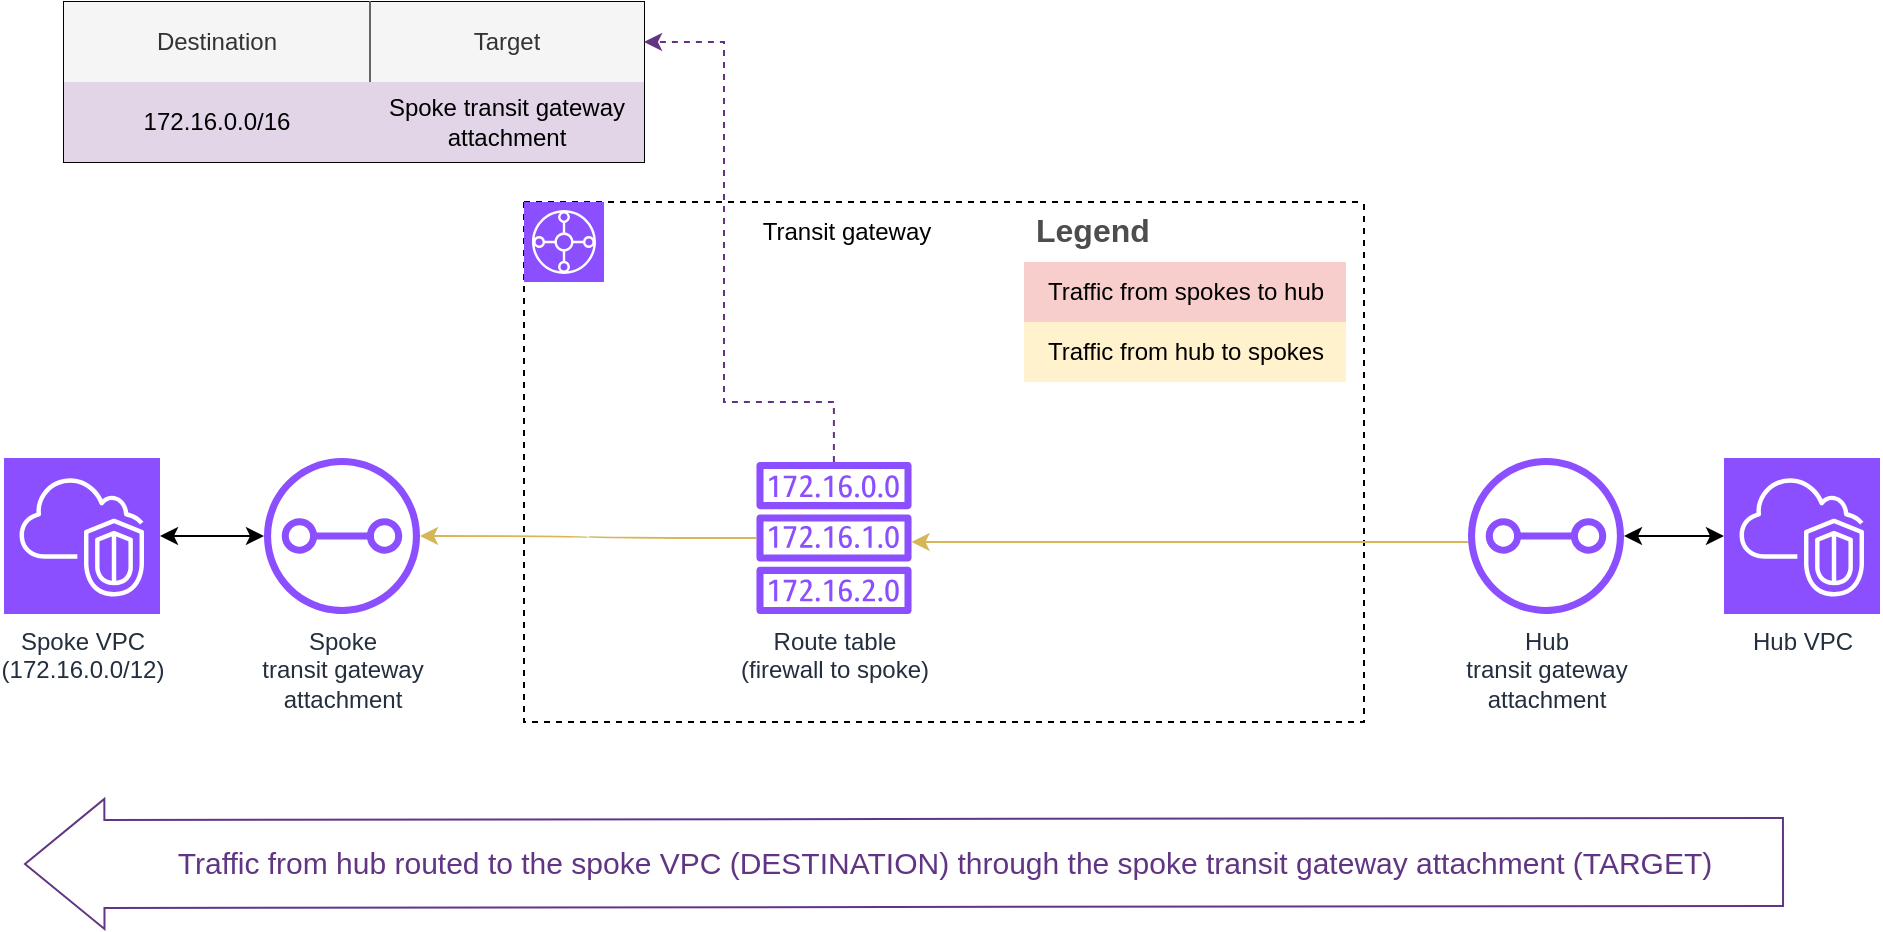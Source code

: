 <mxfile version="26.1.1">
  <diagram name="Page-1" id="tYWkpFjugVyIhqSa52aw">
    <mxGraphModel dx="1195" dy="624" grid="1" gridSize="10" guides="1" tooltips="1" connect="1" arrows="1" fold="1" page="1" pageScale="1" pageWidth="850" pageHeight="1100" math="0" shadow="0">
      <root>
        <mxCell id="0" />
        <mxCell id="1" parent="0" />
        <mxCell id="ZivhqzZswGJpU1-0bC7G-1" value="" style="swimlane;startSize=0;dashed=1;" parent="1" vertex="1">
          <mxGeometry x="270" y="170" width="420" height="260" as="geometry" />
        </mxCell>
        <mxCell id="ZivhqzZswGJpU1-0bC7G-2" value="" style="sketch=0;points=[[0,0,0],[0.25,0,0],[0.5,0,0],[0.75,0,0],[1,0,0],[0,1,0],[0.25,1,0],[0.5,1,0],[0.75,1,0],[1,1,0],[0,0.25,0],[0,0.5,0],[0,0.75,0],[1,0.25,0],[1,0.5,0],[1,0.75,0]];outlineConnect=0;fontColor=#232F3E;fillColor=#8C4FFF;strokeColor=#ffffff;dashed=0;verticalLabelPosition=bottom;verticalAlign=top;align=center;html=1;fontSize=12;fontStyle=0;aspect=fixed;shape=mxgraph.aws4.resourceIcon;resIcon=mxgraph.aws4.transit_gateway;" parent="ZivhqzZswGJpU1-0bC7G-1" vertex="1">
          <mxGeometry width="40" height="40" as="geometry" />
        </mxCell>
        <mxCell id="ZivhqzZswGJpU1-0bC7G-6" value="&lt;div&gt;Route table&lt;/div&gt;&lt;div&gt;(firewall to spoke)&lt;/div&gt;" style="sketch=0;outlineConnect=0;fontColor=#232F3E;gradientColor=none;fillColor=#8C4FFF;strokeColor=none;dashed=0;verticalLabelPosition=bottom;verticalAlign=top;align=center;html=1;fontSize=12;fontStyle=0;aspect=fixed;pointerEvents=1;shape=mxgraph.aws4.route_table;" parent="ZivhqzZswGJpU1-0bC7G-1" vertex="1">
          <mxGeometry x="116" y="130" width="78" height="76" as="geometry" />
        </mxCell>
        <mxCell id="ZivhqzZswGJpU1-0bC7G-21" value="Transit gateway" style="text;html=1;align=center;verticalAlign=middle;resizable=0;points=[];autosize=1;strokeColor=none;fillColor=none;" parent="ZivhqzZswGJpU1-0bC7G-1" vertex="1">
          <mxGeometry x="106" width="110" height="30" as="geometry" />
        </mxCell>
        <mxCell id="ZivhqzZswGJpU1-0bC7G-22" value="Legend" style="shape=table;startSize=30;container=1;collapsible=0;childLayout=tableLayout;fontSize=16;align=left;verticalAlign=top;fillColor=none;strokeColor=none;fontColor=#4D4D4D;fontStyle=1;spacingLeft=6;spacing=0;resizable=0;" parent="ZivhqzZswGJpU1-0bC7G-1" vertex="1">
          <mxGeometry x="250" width="161" height="90" as="geometry" />
        </mxCell>
        <mxCell id="ZivhqzZswGJpU1-0bC7G-23" value="" style="shape=tableRow;horizontal=0;startSize=0;swimlaneHead=0;swimlaneBody=0;strokeColor=inherit;top=0;left=0;bottom=0;right=0;collapsible=0;dropTarget=0;fillColor=none;points=[[0,0.5],[1,0.5]];portConstraint=eastwest;fontSize=12;" parent="ZivhqzZswGJpU1-0bC7G-22" vertex="1">
          <mxGeometry y="30" width="161" height="30" as="geometry" />
        </mxCell>
        <mxCell id="ZivhqzZswGJpU1-0bC7G-24" value="Traffic from spokes to hub" style="shape=partialRectangle;html=1;whiteSpace=wrap;connectable=0;strokeColor=#b85450;overflow=hidden;fillColor=#f8cecc;top=0;left=0;bottom=0;right=0;pointerEvents=1;fontSize=12;align=left;spacingLeft=10;spacingRight=4;" parent="ZivhqzZswGJpU1-0bC7G-23" vertex="1">
          <mxGeometry width="161" height="30" as="geometry">
            <mxRectangle width="161" height="30" as="alternateBounds" />
          </mxGeometry>
        </mxCell>
        <mxCell id="ZivhqzZswGJpU1-0bC7G-25" value="" style="shape=tableRow;horizontal=0;startSize=0;swimlaneHead=0;swimlaneBody=0;strokeColor=inherit;top=0;left=0;bottom=0;right=0;collapsible=0;dropTarget=0;fillColor=none;points=[[0,0.5],[1,0.5]];portConstraint=eastwest;fontSize=12;" parent="ZivhqzZswGJpU1-0bC7G-22" vertex="1">
          <mxGeometry y="60" width="161" height="30" as="geometry" />
        </mxCell>
        <mxCell id="ZivhqzZswGJpU1-0bC7G-26" value="Traffic from hub to spokes" style="shape=partialRectangle;html=1;whiteSpace=wrap;connectable=0;strokeColor=#d6b656;overflow=hidden;fillColor=#fff2cc;top=0;left=0;bottom=0;right=0;pointerEvents=1;fontSize=12;align=left;spacingLeft=10;spacingRight=4;" parent="ZivhqzZswGJpU1-0bC7G-25" vertex="1">
          <mxGeometry width="161" height="30" as="geometry">
            <mxRectangle width="161" height="30" as="alternateBounds" />
          </mxGeometry>
        </mxCell>
        <mxCell id="ZivhqzZswGJpU1-0bC7G-27" value="Hub VPC" style="sketch=0;points=[[0,0,0],[0.25,0,0],[0.5,0,0],[0.75,0,0],[1,0,0],[0,1,0],[0.25,1,0],[0.5,1,0],[0.75,1,0],[1,1,0],[0,0.25,0],[0,0.5,0],[0,0.75,0],[1,0.25,0],[1,0.5,0],[1,0.75,0]];outlineConnect=0;fontColor=#232F3E;fillColor=#8C4FFF;strokeColor=#ffffff;dashed=0;verticalLabelPosition=bottom;verticalAlign=top;align=center;html=1;fontSize=12;fontStyle=0;aspect=fixed;shape=mxgraph.aws4.resourceIcon;resIcon=mxgraph.aws4.vpc;" parent="1" vertex="1">
          <mxGeometry x="870" y="298" width="78" height="78" as="geometry" />
        </mxCell>
        <mxCell id="ZivhqzZswGJpU1-0bC7G-62" style="edgeStyle=orthogonalEdgeStyle;rounded=0;orthogonalLoop=1;jettySize=auto;html=1;startArrow=classic;startFill=1;" parent="1" source="ZivhqzZswGJpU1-0bC7G-28" target="ZivhqzZswGJpU1-0bC7G-14" edge="1">
          <mxGeometry relative="1" as="geometry" />
        </mxCell>
        <mxCell id="ZivhqzZswGJpU1-0bC7G-28" value="&lt;div&gt;Spoke VPC&lt;/div&gt;&lt;div&gt;(172.16.0.0/12)&lt;/div&gt;" style="sketch=0;points=[[0,0,0],[0.25,0,0],[0.5,0,0],[0.75,0,0],[1,0,0],[0,1,0],[0.25,1,0],[0.5,1,0],[0.75,1,0],[1,1,0],[0,0.25,0],[0,0.5,0],[0,0.75,0],[1,0.25,0],[1,0.5,0],[1,0.75,0]];outlineConnect=0;fontColor=#232F3E;fillColor=#8C4FFF;strokeColor=#ffffff;dashed=0;verticalLabelPosition=bottom;verticalAlign=top;align=center;html=1;fontSize=12;fontStyle=0;aspect=fixed;shape=mxgraph.aws4.resourceIcon;resIcon=mxgraph.aws4.vpc;" parent="1" vertex="1">
          <mxGeometry x="10" y="298" width="78" height="78" as="geometry" />
        </mxCell>
        <mxCell id="ZivhqzZswGJpU1-0bC7G-43" value="" style="shape=table;startSize=0;container=1;collapsible=0;childLayout=tableLayout;" parent="1" vertex="1">
          <mxGeometry x="40" y="70" width="290" height="80" as="geometry" />
        </mxCell>
        <mxCell id="ZivhqzZswGJpU1-0bC7G-44" value="" style="shape=tableRow;horizontal=0;startSize=0;swimlaneHead=0;swimlaneBody=0;strokeColor=inherit;top=0;left=0;bottom=0;right=0;collapsible=0;dropTarget=0;fillColor=none;points=[[0,0.5],[1,0.5]];portConstraint=eastwest;" parent="ZivhqzZswGJpU1-0bC7G-43" vertex="1">
          <mxGeometry width="290" height="40" as="geometry" />
        </mxCell>
        <mxCell id="ZivhqzZswGJpU1-0bC7G-45" value="Destination" style="shape=partialRectangle;html=1;whiteSpace=wrap;connectable=0;strokeColor=#666666;overflow=hidden;fillColor=#f5f5f5;top=0;left=0;bottom=0;right=1;pointerEvents=1;align=center;fontColor=#333333;" parent="ZivhqzZswGJpU1-0bC7G-44" vertex="1">
          <mxGeometry width="153" height="40" as="geometry">
            <mxRectangle width="153" height="40" as="alternateBounds" />
          </mxGeometry>
        </mxCell>
        <mxCell id="ZivhqzZswGJpU1-0bC7G-46" value="Target" style="shape=partialRectangle;html=1;whiteSpace=wrap;connectable=0;strokeColor=#666666;overflow=hidden;fillColor=#f5f5f5;top=0;left=1;bottom=0;right=0;pointerEvents=1;fontColor=#333333;" parent="ZivhqzZswGJpU1-0bC7G-44" vertex="1">
          <mxGeometry x="153" width="137" height="40" as="geometry">
            <mxRectangle width="137" height="40" as="alternateBounds" />
          </mxGeometry>
        </mxCell>
        <mxCell id="ZivhqzZswGJpU1-0bC7G-53" style="shape=tableRow;horizontal=0;startSize=0;swimlaneHead=0;swimlaneBody=0;strokeColor=inherit;top=0;left=0;bottom=0;right=0;collapsible=0;dropTarget=0;fillColor=none;points=[[0,0.5],[1,0.5]];portConstraint=eastwest;" parent="ZivhqzZswGJpU1-0bC7G-43" vertex="1">
          <mxGeometry y="40" width="290" height="40" as="geometry" />
        </mxCell>
        <mxCell id="ZivhqzZswGJpU1-0bC7G-54" value="172.16.0.0/16" style="shape=partialRectangle;html=1;whiteSpace=wrap;connectable=0;strokeColor=#9673a6;overflow=hidden;fillColor=#e1d5e7;top=0;left=0;bottom=0;right=0;pointerEvents=1;" parent="ZivhqzZswGJpU1-0bC7G-53" vertex="1">
          <mxGeometry width="153" height="40" as="geometry">
            <mxRectangle width="153" height="40" as="alternateBounds" />
          </mxGeometry>
        </mxCell>
        <mxCell id="ZivhqzZswGJpU1-0bC7G-55" value="Spoke transit gateway attachment" style="shape=partialRectangle;html=1;whiteSpace=wrap;connectable=0;strokeColor=#9673a6;overflow=hidden;fillColor=#e1d5e7;top=0;left=0;bottom=0;right=0;pointerEvents=1;" parent="ZivhqzZswGJpU1-0bC7G-53" vertex="1">
          <mxGeometry x="153" width="137" height="40" as="geometry">
            <mxRectangle width="137" height="40" as="alternateBounds" />
          </mxGeometry>
        </mxCell>
        <mxCell id="ZivhqzZswGJpU1-0bC7G-61" style="edgeStyle=orthogonalEdgeStyle;rounded=0;orthogonalLoop=1;jettySize=auto;html=1;curved=1;fillColor=#fff2cc;strokeColor=#d6b656;" parent="1" source="ZivhqzZswGJpU1-0bC7G-20" target="ZivhqzZswGJpU1-0bC7G-6" edge="1">
          <mxGeometry relative="1" as="geometry">
            <Array as="points">
              <mxPoint x="690" y="340" />
              <mxPoint x="690" y="340" />
            </Array>
          </mxGeometry>
        </mxCell>
        <mxCell id="ZivhqzZswGJpU1-0bC7G-63" style="edgeStyle=orthogonalEdgeStyle;rounded=0;orthogonalLoop=1;jettySize=auto;html=1;startArrow=classic;startFill=1;" parent="1" source="ZivhqzZswGJpU1-0bC7G-20" target="ZivhqzZswGJpU1-0bC7G-27" edge="1">
          <mxGeometry relative="1" as="geometry" />
        </mxCell>
        <mxCell id="ZivhqzZswGJpU1-0bC7G-20" value="&lt;div&gt;Hub&lt;/div&gt;&lt;div&gt;transit gateway&lt;/div&gt;&lt;div&gt;attachment&lt;/div&gt;" style="sketch=0;outlineConnect=0;fontColor=#232F3E;gradientColor=none;fillColor=#8C4FFF;strokeColor=none;dashed=0;verticalLabelPosition=bottom;verticalAlign=top;align=center;html=1;fontSize=12;fontStyle=0;aspect=fixed;pointerEvents=1;shape=mxgraph.aws4.transit_gateway_attachment;" parent="1" vertex="1">
          <mxGeometry x="742" y="298" width="78" height="78" as="geometry" />
        </mxCell>
        <mxCell id="ZivhqzZswGJpU1-0bC7G-14" value="&lt;div&gt;Spoke&lt;/div&gt;&lt;div&gt;transit gateway&lt;/div&gt;&lt;div&gt;attachment&lt;/div&gt;" style="sketch=0;outlineConnect=0;fontColor=#232F3E;gradientColor=none;fillColor=#8C4FFF;strokeColor=none;dashed=0;verticalLabelPosition=bottom;verticalAlign=top;align=center;html=1;fontSize=12;fontStyle=0;aspect=fixed;pointerEvents=1;shape=mxgraph.aws4.transit_gateway_attachment;" parent="1" vertex="1">
          <mxGeometry x="140" y="298" width="78" height="78" as="geometry" />
        </mxCell>
        <mxCell id="ZivhqzZswGJpU1-0bC7G-57" style="edgeStyle=orthogonalEdgeStyle;rounded=0;orthogonalLoop=1;jettySize=auto;html=1;dashed=1;strokeColor=light-dark(#613583, #ededed);" parent="1" target="ZivhqzZswGJpU1-0bC7G-44" edge="1" source="ZivhqzZswGJpU1-0bC7G-6">
          <mxGeometry relative="1" as="geometry">
            <mxPoint x="440" y="270" as="sourcePoint" />
            <Array as="points">
              <mxPoint x="425" y="270" />
              <mxPoint x="370" y="270" />
              <mxPoint x="370" y="90" />
            </Array>
          </mxGeometry>
        </mxCell>
        <mxCell id="ZivhqzZswGJpU1-0bC7G-59" style="edgeStyle=orthogonalEdgeStyle;rounded=0;orthogonalLoop=1;jettySize=auto;html=1;curved=1;fillColor=#fff2cc;strokeColor=#d6b656;" parent="1" source="ZivhqzZswGJpU1-0bC7G-6" target="ZivhqzZswGJpU1-0bC7G-14" edge="1">
          <mxGeometry relative="1" as="geometry">
            <Array as="points" />
          </mxGeometry>
        </mxCell>
        <mxCell id="ZvQegL7FV8bK5P6VTRwN-1" value="" style="shape=flexArrow;endArrow=classic;html=1;rounded=0;width=44;endSize=12.903;strokeColor=light-dark(#613583, #ededed);fontColor=light-dark(#613583, #ededed);" edge="1" parent="1">
          <mxGeometry width="50" height="50" relative="1" as="geometry">
            <mxPoint x="900" y="500" as="sourcePoint" />
            <mxPoint x="20" y="501" as="targetPoint" />
          </mxGeometry>
        </mxCell>
        <mxCell id="ZvQegL7FV8bK5P6VTRwN-2" value="&lt;font&gt;Traffic from hub routed to the spoke VPC (DESTINATION) through the spoke transit gateway attachment (TARGET)&lt;/font&gt;" style="edgeLabel;html=1;align=center;verticalAlign=middle;resizable=0;points=[];fontColor=light-dark(#613583, #ededed);fontSize=15;" vertex="1" connectable="0" parent="ZvQegL7FV8bK5P6VTRwN-1">
          <mxGeometry x="0.167" y="4" relative="1" as="geometry">
            <mxPoint x="93" y="-5" as="offset" />
          </mxGeometry>
        </mxCell>
      </root>
    </mxGraphModel>
  </diagram>
</mxfile>

